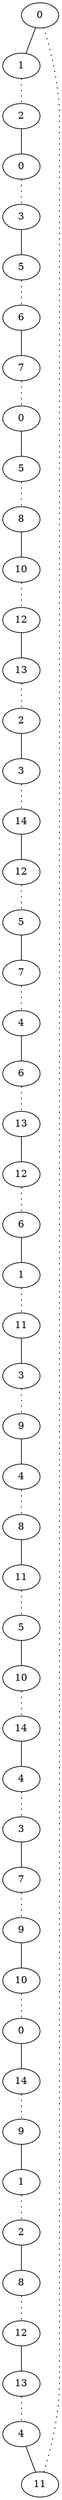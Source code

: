 graph {
a0 -- a1;
a1 -- a2 [style=dotted];
a2 -- a3;
a3 -- a4 [style=dotted];
a4 -- a5;
a5 -- a6 [style=dotted];
a6 -- a7;
a7 -- a8 [style=dotted];
a8 -- a9;
a9 -- a10 [style=dotted];
a10 -- a11;
a11 -- a12 [style=dotted];
a12 -- a13;
a13 -- a14 [style=dotted];
a14 -- a15;
a15 -- a16 [style=dotted];
a16 -- a17;
a17 -- a18 [style=dotted];
a18 -- a19;
a19 -- a20 [style=dotted];
a20 -- a21;
a21 -- a22 [style=dotted];
a22 -- a23;
a23 -- a24 [style=dotted];
a24 -- a25;
a25 -- a26 [style=dotted];
a26 -- a27;
a27 -- a28 [style=dotted];
a28 -- a29;
a29 -- a30 [style=dotted];
a30 -- a31;
a31 -- a32 [style=dotted];
a32 -- a33;
a33 -- a34 [style=dotted];
a34 -- a35;
a35 -- a36 [style=dotted];
a36 -- a37;
a37 -- a38 [style=dotted];
a38 -- a39;
a39 -- a40 [style=dotted];
a40 -- a41;
a41 -- a42 [style=dotted];
a42 -- a43;
a43 -- a44 [style=dotted];
a44 -- a45;
a45 -- a46 [style=dotted];
a46 -- a47;
a47 -- a48 [style=dotted];
a48 -- a49;
a49 -- a0 [style=dotted];
a0[label=0];
a1[label=1];
a2[label=2];
a3[label=0];
a4[label=3];
a5[label=5];
a6[label=6];
a7[label=7];
a8[label=0];
a9[label=5];
a10[label=8];
a11[label=10];
a12[label=12];
a13[label=13];
a14[label=2];
a15[label=3];
a16[label=14];
a17[label=12];
a18[label=5];
a19[label=7];
a20[label=4];
a21[label=6];
a22[label=13];
a23[label=12];
a24[label=6];
a25[label=1];
a26[label=11];
a27[label=3];
a28[label=9];
a29[label=4];
a30[label=8];
a31[label=11];
a32[label=5];
a33[label=10];
a34[label=14];
a35[label=4];
a36[label=3];
a37[label=7];
a38[label=9];
a39[label=10];
a40[label=0];
a41[label=14];
a42[label=9];
a43[label=1];
a44[label=2];
a45[label=8];
a46[label=12];
a47[label=13];
a48[label=4];
a49[label=11];
}

